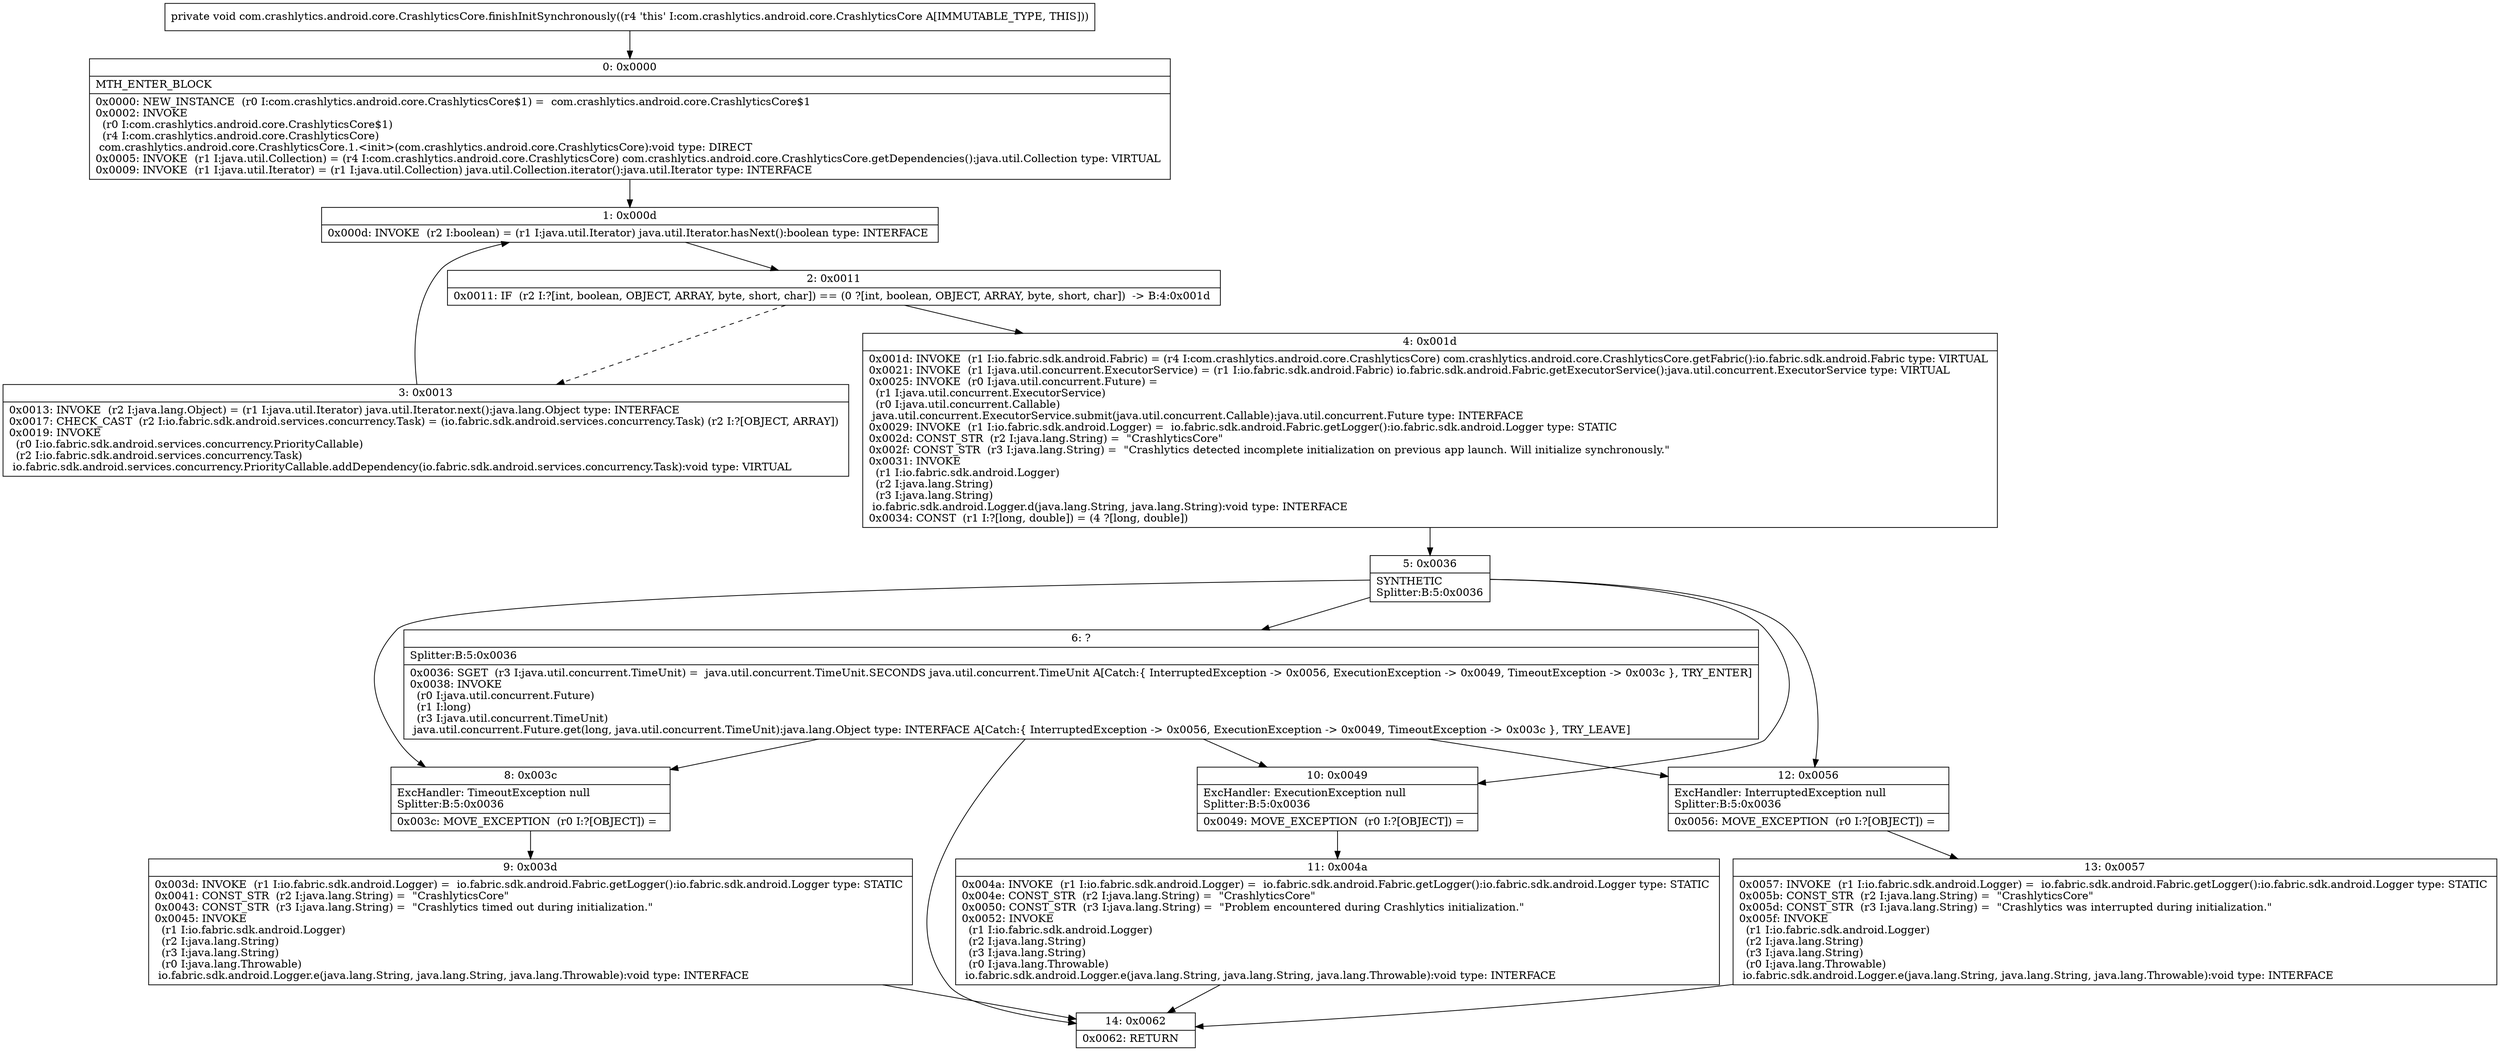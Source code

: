 digraph "CFG forcom.crashlytics.android.core.CrashlyticsCore.finishInitSynchronously()V" {
Node_0 [shape=record,label="{0\:\ 0x0000|MTH_ENTER_BLOCK\l|0x0000: NEW_INSTANCE  (r0 I:com.crashlytics.android.core.CrashlyticsCore$1) =  com.crashlytics.android.core.CrashlyticsCore$1 \l0x0002: INVOKE  \l  (r0 I:com.crashlytics.android.core.CrashlyticsCore$1)\l  (r4 I:com.crashlytics.android.core.CrashlyticsCore)\l com.crashlytics.android.core.CrashlyticsCore.1.\<init\>(com.crashlytics.android.core.CrashlyticsCore):void type: DIRECT \l0x0005: INVOKE  (r1 I:java.util.Collection) = (r4 I:com.crashlytics.android.core.CrashlyticsCore) com.crashlytics.android.core.CrashlyticsCore.getDependencies():java.util.Collection type: VIRTUAL \l0x0009: INVOKE  (r1 I:java.util.Iterator) = (r1 I:java.util.Collection) java.util.Collection.iterator():java.util.Iterator type: INTERFACE \l}"];
Node_1 [shape=record,label="{1\:\ 0x000d|0x000d: INVOKE  (r2 I:boolean) = (r1 I:java.util.Iterator) java.util.Iterator.hasNext():boolean type: INTERFACE \l}"];
Node_2 [shape=record,label="{2\:\ 0x0011|0x0011: IF  (r2 I:?[int, boolean, OBJECT, ARRAY, byte, short, char]) == (0 ?[int, boolean, OBJECT, ARRAY, byte, short, char])  \-\> B:4:0x001d \l}"];
Node_3 [shape=record,label="{3\:\ 0x0013|0x0013: INVOKE  (r2 I:java.lang.Object) = (r1 I:java.util.Iterator) java.util.Iterator.next():java.lang.Object type: INTERFACE \l0x0017: CHECK_CAST  (r2 I:io.fabric.sdk.android.services.concurrency.Task) = (io.fabric.sdk.android.services.concurrency.Task) (r2 I:?[OBJECT, ARRAY]) \l0x0019: INVOKE  \l  (r0 I:io.fabric.sdk.android.services.concurrency.PriorityCallable)\l  (r2 I:io.fabric.sdk.android.services.concurrency.Task)\l io.fabric.sdk.android.services.concurrency.PriorityCallable.addDependency(io.fabric.sdk.android.services.concurrency.Task):void type: VIRTUAL \l}"];
Node_4 [shape=record,label="{4\:\ 0x001d|0x001d: INVOKE  (r1 I:io.fabric.sdk.android.Fabric) = (r4 I:com.crashlytics.android.core.CrashlyticsCore) com.crashlytics.android.core.CrashlyticsCore.getFabric():io.fabric.sdk.android.Fabric type: VIRTUAL \l0x0021: INVOKE  (r1 I:java.util.concurrent.ExecutorService) = (r1 I:io.fabric.sdk.android.Fabric) io.fabric.sdk.android.Fabric.getExecutorService():java.util.concurrent.ExecutorService type: VIRTUAL \l0x0025: INVOKE  (r0 I:java.util.concurrent.Future) = \l  (r1 I:java.util.concurrent.ExecutorService)\l  (r0 I:java.util.concurrent.Callable)\l java.util.concurrent.ExecutorService.submit(java.util.concurrent.Callable):java.util.concurrent.Future type: INTERFACE \l0x0029: INVOKE  (r1 I:io.fabric.sdk.android.Logger) =  io.fabric.sdk.android.Fabric.getLogger():io.fabric.sdk.android.Logger type: STATIC \l0x002d: CONST_STR  (r2 I:java.lang.String) =  \"CrashlyticsCore\" \l0x002f: CONST_STR  (r3 I:java.lang.String) =  \"Crashlytics detected incomplete initialization on previous app launch. Will initialize synchronously.\" \l0x0031: INVOKE  \l  (r1 I:io.fabric.sdk.android.Logger)\l  (r2 I:java.lang.String)\l  (r3 I:java.lang.String)\l io.fabric.sdk.android.Logger.d(java.lang.String, java.lang.String):void type: INTERFACE \l0x0034: CONST  (r1 I:?[long, double]) = (4 ?[long, double]) \l}"];
Node_5 [shape=record,label="{5\:\ 0x0036|SYNTHETIC\lSplitter:B:5:0x0036\l}"];
Node_6 [shape=record,label="{6\:\ ?|Splitter:B:5:0x0036\l|0x0036: SGET  (r3 I:java.util.concurrent.TimeUnit) =  java.util.concurrent.TimeUnit.SECONDS java.util.concurrent.TimeUnit A[Catch:\{ InterruptedException \-\> 0x0056, ExecutionException \-\> 0x0049, TimeoutException \-\> 0x003c \}, TRY_ENTER]\l0x0038: INVOKE  \l  (r0 I:java.util.concurrent.Future)\l  (r1 I:long)\l  (r3 I:java.util.concurrent.TimeUnit)\l java.util.concurrent.Future.get(long, java.util.concurrent.TimeUnit):java.lang.Object type: INTERFACE A[Catch:\{ InterruptedException \-\> 0x0056, ExecutionException \-\> 0x0049, TimeoutException \-\> 0x003c \}, TRY_LEAVE]\l}"];
Node_8 [shape=record,label="{8\:\ 0x003c|ExcHandler: TimeoutException null\lSplitter:B:5:0x0036\l|0x003c: MOVE_EXCEPTION  (r0 I:?[OBJECT]) =  \l}"];
Node_9 [shape=record,label="{9\:\ 0x003d|0x003d: INVOKE  (r1 I:io.fabric.sdk.android.Logger) =  io.fabric.sdk.android.Fabric.getLogger():io.fabric.sdk.android.Logger type: STATIC \l0x0041: CONST_STR  (r2 I:java.lang.String) =  \"CrashlyticsCore\" \l0x0043: CONST_STR  (r3 I:java.lang.String) =  \"Crashlytics timed out during initialization.\" \l0x0045: INVOKE  \l  (r1 I:io.fabric.sdk.android.Logger)\l  (r2 I:java.lang.String)\l  (r3 I:java.lang.String)\l  (r0 I:java.lang.Throwable)\l io.fabric.sdk.android.Logger.e(java.lang.String, java.lang.String, java.lang.Throwable):void type: INTERFACE \l}"];
Node_10 [shape=record,label="{10\:\ 0x0049|ExcHandler: ExecutionException null\lSplitter:B:5:0x0036\l|0x0049: MOVE_EXCEPTION  (r0 I:?[OBJECT]) =  \l}"];
Node_11 [shape=record,label="{11\:\ 0x004a|0x004a: INVOKE  (r1 I:io.fabric.sdk.android.Logger) =  io.fabric.sdk.android.Fabric.getLogger():io.fabric.sdk.android.Logger type: STATIC \l0x004e: CONST_STR  (r2 I:java.lang.String) =  \"CrashlyticsCore\" \l0x0050: CONST_STR  (r3 I:java.lang.String) =  \"Problem encountered during Crashlytics initialization.\" \l0x0052: INVOKE  \l  (r1 I:io.fabric.sdk.android.Logger)\l  (r2 I:java.lang.String)\l  (r3 I:java.lang.String)\l  (r0 I:java.lang.Throwable)\l io.fabric.sdk.android.Logger.e(java.lang.String, java.lang.String, java.lang.Throwable):void type: INTERFACE \l}"];
Node_12 [shape=record,label="{12\:\ 0x0056|ExcHandler: InterruptedException null\lSplitter:B:5:0x0036\l|0x0056: MOVE_EXCEPTION  (r0 I:?[OBJECT]) =  \l}"];
Node_13 [shape=record,label="{13\:\ 0x0057|0x0057: INVOKE  (r1 I:io.fabric.sdk.android.Logger) =  io.fabric.sdk.android.Fabric.getLogger():io.fabric.sdk.android.Logger type: STATIC \l0x005b: CONST_STR  (r2 I:java.lang.String) =  \"CrashlyticsCore\" \l0x005d: CONST_STR  (r3 I:java.lang.String) =  \"Crashlytics was interrupted during initialization.\" \l0x005f: INVOKE  \l  (r1 I:io.fabric.sdk.android.Logger)\l  (r2 I:java.lang.String)\l  (r3 I:java.lang.String)\l  (r0 I:java.lang.Throwable)\l io.fabric.sdk.android.Logger.e(java.lang.String, java.lang.String, java.lang.Throwable):void type: INTERFACE \l}"];
Node_14 [shape=record,label="{14\:\ 0x0062|0x0062: RETURN   \l}"];
MethodNode[shape=record,label="{private void com.crashlytics.android.core.CrashlyticsCore.finishInitSynchronously((r4 'this' I:com.crashlytics.android.core.CrashlyticsCore A[IMMUTABLE_TYPE, THIS])) }"];
MethodNode -> Node_0;
Node_0 -> Node_1;
Node_1 -> Node_2;
Node_2 -> Node_3[style=dashed];
Node_2 -> Node_4;
Node_3 -> Node_1;
Node_4 -> Node_5;
Node_5 -> Node_6;
Node_5 -> Node_12;
Node_5 -> Node_10;
Node_5 -> Node_8;
Node_6 -> Node_12;
Node_6 -> Node_10;
Node_6 -> Node_8;
Node_6 -> Node_14;
Node_8 -> Node_9;
Node_9 -> Node_14;
Node_10 -> Node_11;
Node_11 -> Node_14;
Node_12 -> Node_13;
Node_13 -> Node_14;
}

